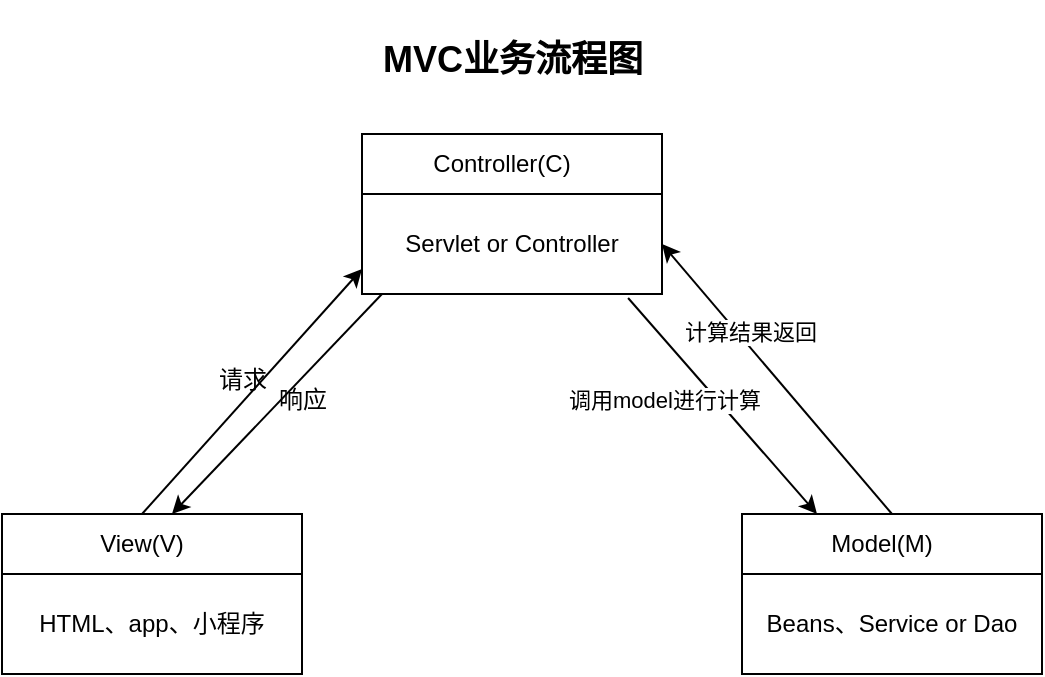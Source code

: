 <mxfile version="24.2.5" type="github">
  <diagram name="第 1 页" id="XAOOGyvy6105oQRRH5As">
    <mxGraphModel dx="1221" dy="636" grid="1" gridSize="10" guides="1" tooltips="1" connect="1" arrows="1" fold="1" page="1" pageScale="1" pageWidth="1100" pageHeight="850" math="0" shadow="0">
      <root>
        <mxCell id="0" />
        <mxCell id="1" parent="0" />
        <mxCell id="1yovk3k2-rdlS3J4iDUd-8" value="" style="group;strokeWidth=2;" vertex="1" connectable="0" parent="1">
          <mxGeometry x="460" y="180" width="150" height="80" as="geometry" />
        </mxCell>
        <mxCell id="1yovk3k2-rdlS3J4iDUd-5" value="" style="rounded=0;whiteSpace=wrap;html=1;" vertex="1" parent="1yovk3k2-rdlS3J4iDUd-8">
          <mxGeometry width="150" height="30" as="geometry" />
        </mxCell>
        <mxCell id="1yovk3k2-rdlS3J4iDUd-6" value="Servlet or Controller" style="rounded=0;whiteSpace=wrap;html=1;" vertex="1" parent="1yovk3k2-rdlS3J4iDUd-8">
          <mxGeometry y="30" width="150" height="50" as="geometry" />
        </mxCell>
        <mxCell id="1yovk3k2-rdlS3J4iDUd-7" value="Controller(C)" style="text;html=1;align=center;verticalAlign=middle;whiteSpace=wrap;rounded=0;" vertex="1" parent="1yovk3k2-rdlS3J4iDUd-8">
          <mxGeometry x="40" width="60" height="30" as="geometry" />
        </mxCell>
        <mxCell id="1yovk3k2-rdlS3J4iDUd-9" value="" style="group;strokeWidth=2;" vertex="1" connectable="0" parent="1">
          <mxGeometry x="280" y="370" width="150" height="80" as="geometry" />
        </mxCell>
        <mxCell id="1yovk3k2-rdlS3J4iDUd-10" value="" style="rounded=0;whiteSpace=wrap;html=1;" vertex="1" parent="1yovk3k2-rdlS3J4iDUd-9">
          <mxGeometry width="150" height="30" as="geometry" />
        </mxCell>
        <mxCell id="1yovk3k2-rdlS3J4iDUd-11" value="HTML、app、小程序" style="rounded=0;whiteSpace=wrap;html=1;" vertex="1" parent="1yovk3k2-rdlS3J4iDUd-9">
          <mxGeometry y="30" width="150" height="50" as="geometry" />
        </mxCell>
        <mxCell id="1yovk3k2-rdlS3J4iDUd-12" value="View(V)" style="text;html=1;align=center;verticalAlign=middle;whiteSpace=wrap;rounded=0;" vertex="1" parent="1yovk3k2-rdlS3J4iDUd-9">
          <mxGeometry x="40" width="60" height="30" as="geometry" />
        </mxCell>
        <mxCell id="1yovk3k2-rdlS3J4iDUd-13" value="" style="group;strokeWidth=2;" vertex="1" connectable="0" parent="1">
          <mxGeometry x="650" y="370" width="150" height="80" as="geometry" />
        </mxCell>
        <mxCell id="1yovk3k2-rdlS3J4iDUd-14" value="" style="rounded=0;whiteSpace=wrap;html=1;" vertex="1" parent="1yovk3k2-rdlS3J4iDUd-13">
          <mxGeometry width="150" height="30" as="geometry" />
        </mxCell>
        <mxCell id="1yovk3k2-rdlS3J4iDUd-15" value="Beans、Service or Dao" style="rounded=0;whiteSpace=wrap;html=1;" vertex="1" parent="1yovk3k2-rdlS3J4iDUd-13">
          <mxGeometry y="30" width="150" height="50" as="geometry" />
        </mxCell>
        <mxCell id="1yovk3k2-rdlS3J4iDUd-16" value="Model(M)" style="text;html=1;align=center;verticalAlign=middle;whiteSpace=wrap;rounded=0;" vertex="1" parent="1yovk3k2-rdlS3J4iDUd-13">
          <mxGeometry x="40" width="60" height="30" as="geometry" />
        </mxCell>
        <mxCell id="1yovk3k2-rdlS3J4iDUd-18" style="rounded=0;orthogonalLoop=1;jettySize=auto;html=1;exitX=0.5;exitY=0;exitDx=0;exitDy=0;entryX=0;entryY=0.75;entryDx=0;entryDy=0;" edge="1" parent="1" source="1yovk3k2-rdlS3J4iDUd-12" target="1yovk3k2-rdlS3J4iDUd-6">
          <mxGeometry relative="1" as="geometry" />
        </mxCell>
        <mxCell id="1yovk3k2-rdlS3J4iDUd-19" style="rounded=0;orthogonalLoop=1;jettySize=auto;html=1;entryX=0.75;entryY=0;entryDx=0;entryDy=0;" edge="1" parent="1" target="1yovk3k2-rdlS3J4iDUd-12">
          <mxGeometry relative="1" as="geometry">
            <mxPoint x="470" y="260" as="sourcePoint" />
            <mxPoint x="380" y="370" as="targetPoint" />
          </mxGeometry>
        </mxCell>
        <mxCell id="1yovk3k2-rdlS3J4iDUd-20" value="响应" style="text;html=1;align=center;verticalAlign=middle;resizable=0;points=[];autosize=1;strokeColor=none;fillColor=none;" vertex="1" parent="1">
          <mxGeometry x="405" y="298" width="50" height="30" as="geometry" />
        </mxCell>
        <mxCell id="1yovk3k2-rdlS3J4iDUd-21" value="请求" style="text;html=1;align=center;verticalAlign=middle;resizable=0;points=[];autosize=1;strokeColor=none;fillColor=none;" vertex="1" parent="1">
          <mxGeometry x="375" y="288" width="50" height="30" as="geometry" />
        </mxCell>
        <mxCell id="1yovk3k2-rdlS3J4iDUd-22" style="rounded=0;orthogonalLoop=1;jettySize=auto;html=1;entryX=0.25;entryY=0;entryDx=0;entryDy=0;exitX=0.887;exitY=1.04;exitDx=0;exitDy=0;exitPerimeter=0;" edge="1" parent="1" source="1yovk3k2-rdlS3J4iDUd-6" target="1yovk3k2-rdlS3J4iDUd-14">
          <mxGeometry relative="1" as="geometry">
            <mxPoint x="480" y="270" as="sourcePoint" />
            <mxPoint x="375" y="380" as="targetPoint" />
          </mxGeometry>
        </mxCell>
        <mxCell id="1yovk3k2-rdlS3J4iDUd-23" style="rounded=0;orthogonalLoop=1;jettySize=auto;html=1;entryX=1;entryY=0.5;entryDx=0;entryDy=0;exitX=0.25;exitY=0;exitDx=0;exitDy=0;" edge="1" parent="1" target="1yovk3k2-rdlS3J4iDUd-6">
          <mxGeometry relative="1" as="geometry">
            <mxPoint x="725" y="370" as="sourcePoint" />
            <mxPoint x="630" y="247.5" as="targetPoint" />
          </mxGeometry>
        </mxCell>
        <mxCell id="1yovk3k2-rdlS3J4iDUd-24" value="调用model进行计算" style="edgeLabel;html=1;align=center;verticalAlign=middle;resizable=0;points=[];" vertex="1" connectable="0" parent="1yovk3k2-rdlS3J4iDUd-23">
          <mxGeometry x="0.149" y="-2" relative="1" as="geometry">
            <mxPoint x="-50" y="22" as="offset" />
          </mxGeometry>
        </mxCell>
        <mxCell id="1yovk3k2-rdlS3J4iDUd-25" value="计算结果返回" style="edgeLabel;html=1;align=center;verticalAlign=middle;resizable=0;points=[];" vertex="1" connectable="0" parent="1yovk3k2-rdlS3J4iDUd-23">
          <mxGeometry x="0.306" y="-5" relative="1" as="geometry">
            <mxPoint as="offset" />
          </mxGeometry>
        </mxCell>
        <mxCell id="1yovk3k2-rdlS3J4iDUd-26" value="&lt;h2&gt;MVC业务流程图&lt;/h2&gt;" style="text;html=1;align=center;verticalAlign=middle;resizable=0;points=[];autosize=1;strokeColor=none;fillColor=none;" vertex="1" parent="1">
          <mxGeometry x="460" y="113" width="150" height="60" as="geometry" />
        </mxCell>
      </root>
    </mxGraphModel>
  </diagram>
</mxfile>

